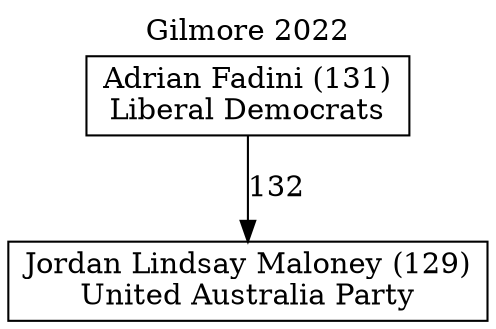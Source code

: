 // House preference flow
digraph "Jordan Lindsay Maloney (129)_Gilmore_2022" {
	graph [label="Gilmore 2022" labelloc=t mclimit=10]
	node [shape=box]
	"Jordan Lindsay Maloney (129)" [label="Jordan Lindsay Maloney (129)
United Australia Party"]
	"Adrian Fadini (131)" [label="Adrian Fadini (131)
Liberal Democrats"]
	"Adrian Fadini (131)" -> "Jordan Lindsay Maloney (129)" [label=132]
}
